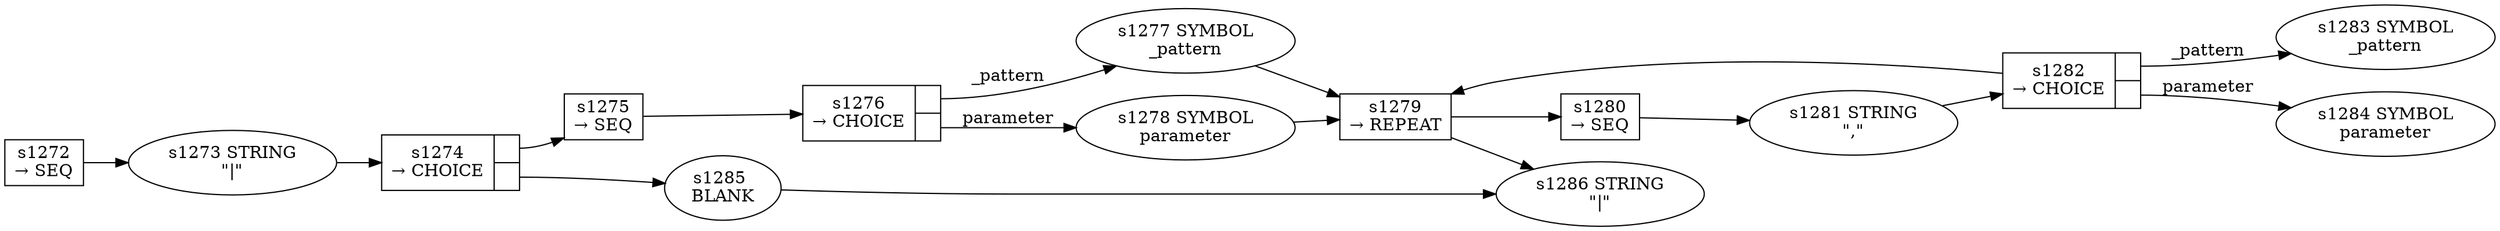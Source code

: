 
  digraph closure_parameters {
  
    rankdir=LR;
  
    s1272 [label="s1272\n&rarr; SEQ", shape=record, fixedsize=false, peripheries=1];
  s1273 [label="s1273 STRING\n\"|\""];
  s1272 -> s1273 [];
  s1274 [label="{s1274\n&rarr; CHOICE|{<p0>|<p1>}}", shape=record, fixedsize=false, peripheries=1];
  s1275 [label="s1275\n&rarr; SEQ", shape=record, fixedsize=false, peripheries=1];
  s1276 [label="{s1276\n&rarr; CHOICE|{<p0>|<p1>}}", shape=record, fixedsize=false, peripheries=1];
  s1277 [label="s1277 SYMBOL\n_pattern" href="rust-grammar.json._pattern.dot.svg"];
  s1276:p0 -> s1277 [label="_pattern"];
  s1278 [label="s1278 SYMBOL\nparameter" href="rust-grammar.json.parameter.dot.svg"];
  s1276:p1 -> s1278 [label="parameter"];
  s1275 -> s1276 [];
  s1279 [label="s1279\n&rarr; REPEAT", shape=record, fixedsize=false, peripheries=1];
  s1280 [label="s1280\n&rarr; SEQ", shape=record, fixedsize=false, peripheries=1];
  s1281 [label="s1281 STRING\n\",\""];
  s1280 -> s1281 [];
  s1282 [label="{s1282\n&rarr; CHOICE|{<p0>|<p1>}}", shape=record, fixedsize=false, peripheries=1];
  s1283 [label="s1283 SYMBOL\n_pattern" href="rust-grammar.json._pattern.dot.svg"];
  s1282:p0 -> s1283 [label="_pattern"];
  s1284 [label="s1284 SYMBOL\nparameter" href="rust-grammar.json.parameter.dot.svg"];
  s1282:p1 -> s1284 [label="parameter"];
  s1281 -> s1282 [];
  s1279 -> s1280 [];
  s1282 -> s1279 [];
  s1277 -> s1279 [];
  s1278 -> s1279 [];
  s1274:p0 -> s1275 [label=""];
  s1285 [label="s1285 \nBLANK"];
  s1274:p1 -> s1285 [label=""];
  s1273 -> s1274 [];
  s1286 [label="s1286 STRING\n\"|\""];
  s1279 -> s1286 [];
  s1285 -> s1286 [];
  
  }
  